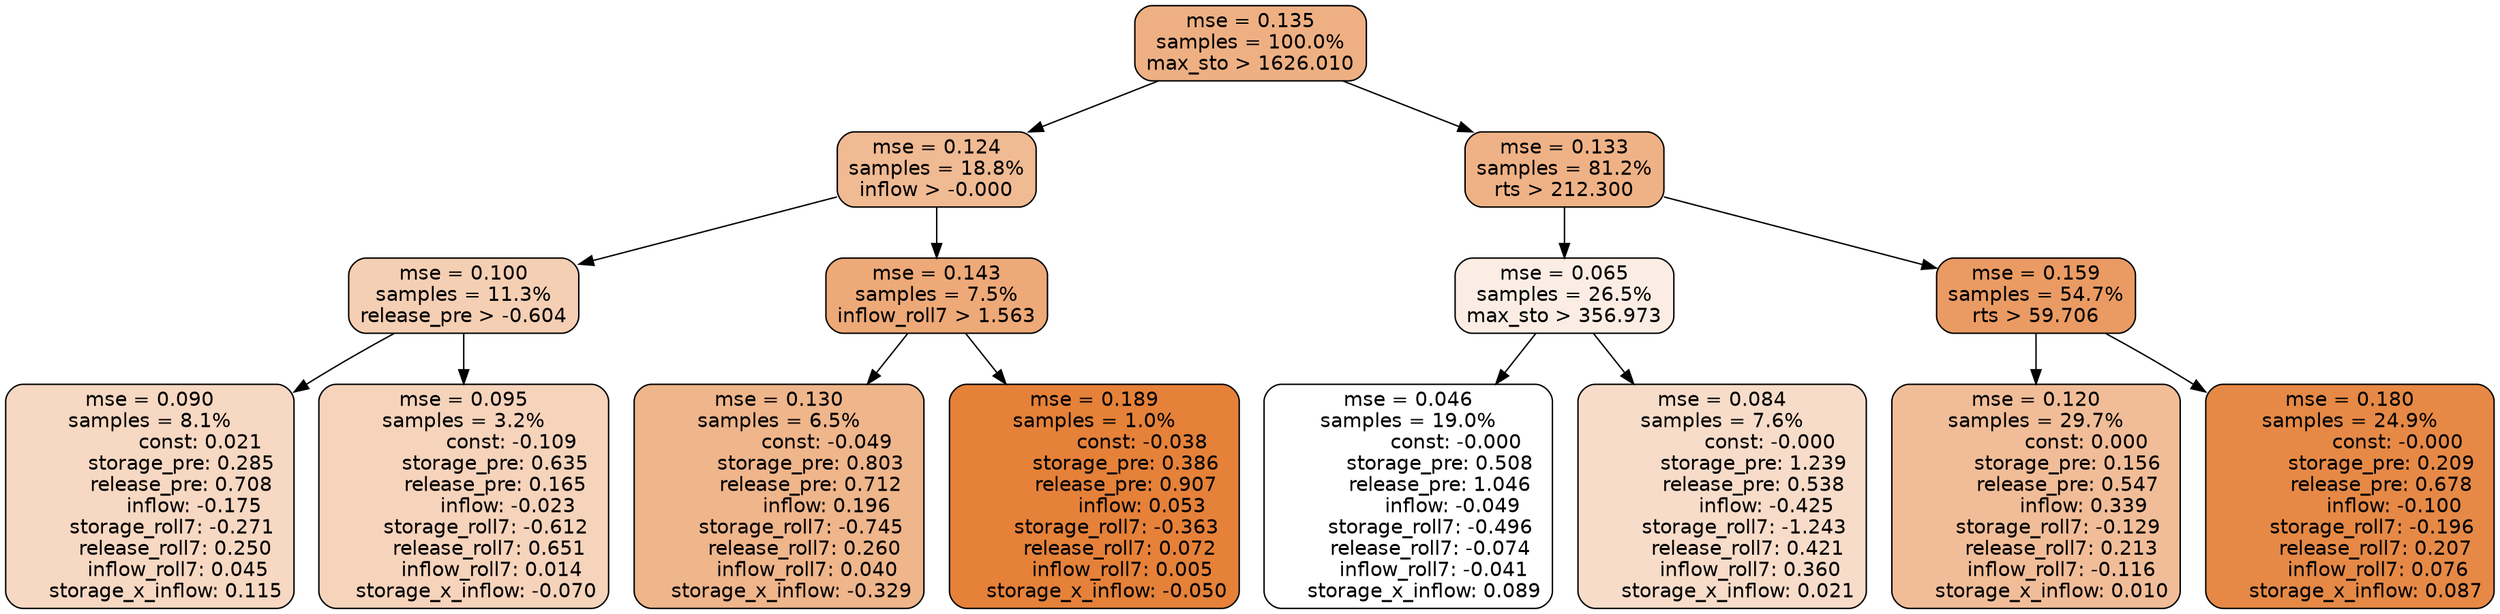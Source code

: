 digraph tree {
node [shape=rectangle, style="filled, rounded", color="black", fontname=helvetica] ;
edge [fontname=helvetica] ;
	"0" [label="mse = 0.135
samples = 100.0%
max_sto > 1626.010", fillcolor="#eeb083"]
	"8" [label="mse = 0.124
samples = 18.8%
inflow > -0.000", fillcolor="#f0ba93"]
	"1" [label="mse = 0.133
samples = 81.2%
rts > 212.300", fillcolor="#efb286"]
	"9" [label="mse = 0.100
samples = 11.3%
release_pre > -0.604", fillcolor="#f5cfb4"]
	"12" [label="mse = 0.143
samples = 7.5%
inflow_roll7 > 1.563", fillcolor="#eda978"]
	"5" [label="mse = 0.065
samples = 26.5%
max_sto > 356.973", fillcolor="#fbede4"]
	"2" [label="mse = 0.159
samples = 54.7%
rts > 59.706", fillcolor="#ea9b63"]
	"11" [label="mse = 0.090
samples = 8.1%
                const: 0.021
          storage_pre: 0.285
          release_pre: 0.708
              inflow: -0.175
       storage_roll7: -0.271
        release_roll7: 0.250
         inflow_roll7: 0.045
     storage_x_inflow: 0.115", fillcolor="#f7d8c2"]
	"10" [label="mse = 0.095
samples = 3.2%
               const: -0.109
          storage_pre: 0.635
          release_pre: 0.165
              inflow: -0.023
       storage_roll7: -0.612
        release_roll7: 0.651
         inflow_roll7: 0.014
    storage_x_inflow: -0.070", fillcolor="#f6d3bb"]
	"13" [label="mse = 0.130
samples = 6.5%
               const: -0.049
          storage_pre: 0.803
          release_pre: 0.712
               inflow: 0.196
       storage_roll7: -0.745
        release_roll7: 0.260
         inflow_roll7: 0.040
    storage_x_inflow: -0.329", fillcolor="#efb58b"]
	"14" [label="mse = 0.189
samples = 1.0%
               const: -0.038
          storage_pre: 0.386
          release_pre: 0.907
               inflow: 0.053
       storage_roll7: -0.363
        release_roll7: 0.072
         inflow_roll7: 0.005
    storage_x_inflow: -0.050", fillcolor="#e58139"]
	"6" [label="mse = 0.046
samples = 19.0%
               const: -0.000
          storage_pre: 0.508
          release_pre: 1.046
              inflow: -0.049
       storage_roll7: -0.496
       release_roll7: -0.074
        inflow_roll7: -0.041
     storage_x_inflow: 0.089", fillcolor="#ffffff"]
	"7" [label="mse = 0.084
samples = 7.6%
               const: -0.000
          storage_pre: 1.239
          release_pre: 0.538
              inflow: -0.425
       storage_roll7: -1.243
        release_roll7: 0.421
         inflow_roll7: 0.360
     storage_x_inflow: 0.021", fillcolor="#f7dcc9"]
	"3" [label="mse = 0.120
samples = 29.7%
                const: 0.000
          storage_pre: 0.156
          release_pre: 0.547
               inflow: 0.339
       storage_roll7: -0.129
        release_roll7: 0.213
        inflow_roll7: -0.116
     storage_x_inflow: 0.010", fillcolor="#f1bd98"]
	"4" [label="mse = 0.180
samples = 24.9%
               const: -0.000
          storage_pre: 0.209
          release_pre: 0.678
              inflow: -0.100
       storage_roll7: -0.196
        release_roll7: 0.207
         inflow_roll7: 0.076
     storage_x_inflow: 0.087", fillcolor="#e68946"]

	"0" -> "1"
	"0" -> "8"
	"8" -> "9"
	"8" -> "12"
	"1" -> "2"
	"1" -> "5"
	"9" -> "10"
	"9" -> "11"
	"12" -> "13"
	"12" -> "14"
	"5" -> "6"
	"5" -> "7"
	"2" -> "3"
	"2" -> "4"
}